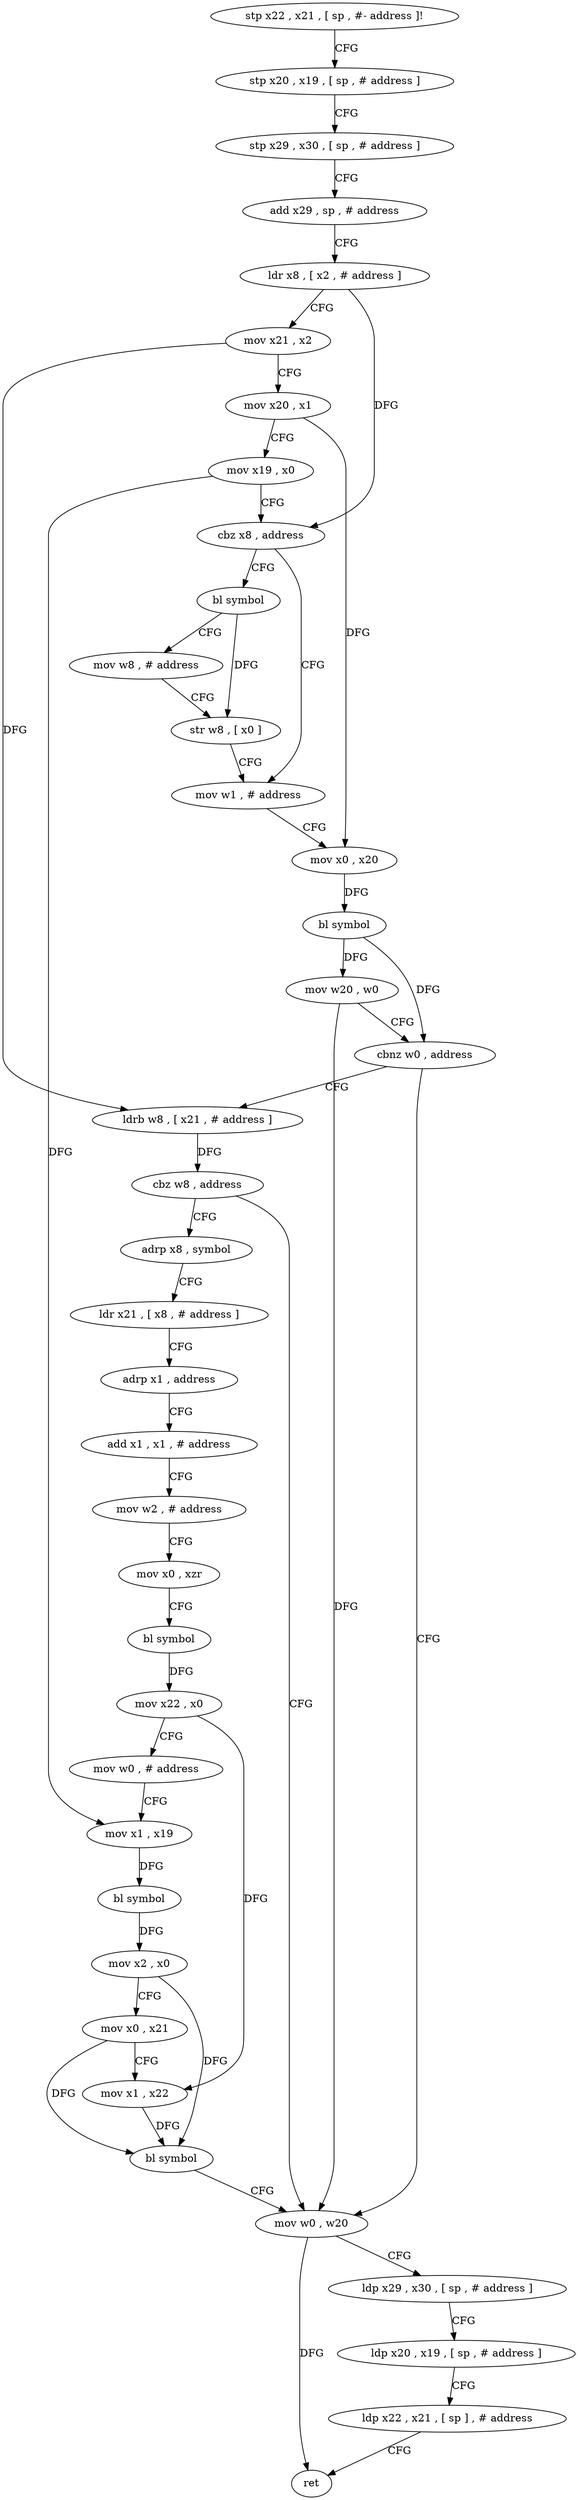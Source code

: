 digraph "func" {
"4210076" [label = "stp x22 , x21 , [ sp , #- address ]!" ]
"4210080" [label = "stp x20 , x19 , [ sp , # address ]" ]
"4210084" [label = "stp x29 , x30 , [ sp , # address ]" ]
"4210088" [label = "add x29 , sp , # address" ]
"4210092" [label = "ldr x8 , [ x2 , # address ]" ]
"4210096" [label = "mov x21 , x2" ]
"4210100" [label = "mov x20 , x1" ]
"4210104" [label = "mov x19 , x0" ]
"4210108" [label = "cbz x8 , address" ]
"4210124" [label = "mov w1 , # address" ]
"4210112" [label = "bl symbol" ]
"4210128" [label = "mov x0 , x20" ]
"4210132" [label = "bl symbol" ]
"4210136" [label = "mov w20 , w0" ]
"4210140" [label = "cbnz w0 , address" ]
"4210212" [label = "mov w0 , w20" ]
"4210144" [label = "ldrb w8 , [ x21 , # address ]" ]
"4210116" [label = "mov w8 , # address" ]
"4210120" [label = "str w8 , [ x0 ]" ]
"4210216" [label = "ldp x29 , x30 , [ sp , # address ]" ]
"4210220" [label = "ldp x20 , x19 , [ sp , # address ]" ]
"4210224" [label = "ldp x22 , x21 , [ sp ] , # address" ]
"4210228" [label = "ret" ]
"4210148" [label = "cbz w8 , address" ]
"4210152" [label = "adrp x8 , symbol" ]
"4210156" [label = "ldr x21 , [ x8 , # address ]" ]
"4210160" [label = "adrp x1 , address" ]
"4210164" [label = "add x1 , x1 , # address" ]
"4210168" [label = "mov w2 , # address" ]
"4210172" [label = "mov x0 , xzr" ]
"4210176" [label = "bl symbol" ]
"4210180" [label = "mov x22 , x0" ]
"4210184" [label = "mov w0 , # address" ]
"4210188" [label = "mov x1 , x19" ]
"4210192" [label = "bl symbol" ]
"4210196" [label = "mov x2 , x0" ]
"4210200" [label = "mov x0 , x21" ]
"4210204" [label = "mov x1 , x22" ]
"4210208" [label = "bl symbol" ]
"4210076" -> "4210080" [ label = "CFG" ]
"4210080" -> "4210084" [ label = "CFG" ]
"4210084" -> "4210088" [ label = "CFG" ]
"4210088" -> "4210092" [ label = "CFG" ]
"4210092" -> "4210096" [ label = "CFG" ]
"4210092" -> "4210108" [ label = "DFG" ]
"4210096" -> "4210100" [ label = "CFG" ]
"4210096" -> "4210144" [ label = "DFG" ]
"4210100" -> "4210104" [ label = "CFG" ]
"4210100" -> "4210128" [ label = "DFG" ]
"4210104" -> "4210108" [ label = "CFG" ]
"4210104" -> "4210188" [ label = "DFG" ]
"4210108" -> "4210124" [ label = "CFG" ]
"4210108" -> "4210112" [ label = "CFG" ]
"4210124" -> "4210128" [ label = "CFG" ]
"4210112" -> "4210116" [ label = "CFG" ]
"4210112" -> "4210120" [ label = "DFG" ]
"4210128" -> "4210132" [ label = "DFG" ]
"4210132" -> "4210136" [ label = "DFG" ]
"4210132" -> "4210140" [ label = "DFG" ]
"4210136" -> "4210140" [ label = "CFG" ]
"4210136" -> "4210212" [ label = "DFG" ]
"4210140" -> "4210212" [ label = "CFG" ]
"4210140" -> "4210144" [ label = "CFG" ]
"4210212" -> "4210216" [ label = "CFG" ]
"4210212" -> "4210228" [ label = "DFG" ]
"4210144" -> "4210148" [ label = "DFG" ]
"4210116" -> "4210120" [ label = "CFG" ]
"4210120" -> "4210124" [ label = "CFG" ]
"4210216" -> "4210220" [ label = "CFG" ]
"4210220" -> "4210224" [ label = "CFG" ]
"4210224" -> "4210228" [ label = "CFG" ]
"4210148" -> "4210212" [ label = "CFG" ]
"4210148" -> "4210152" [ label = "CFG" ]
"4210152" -> "4210156" [ label = "CFG" ]
"4210156" -> "4210160" [ label = "CFG" ]
"4210160" -> "4210164" [ label = "CFG" ]
"4210164" -> "4210168" [ label = "CFG" ]
"4210168" -> "4210172" [ label = "CFG" ]
"4210172" -> "4210176" [ label = "CFG" ]
"4210176" -> "4210180" [ label = "DFG" ]
"4210180" -> "4210184" [ label = "CFG" ]
"4210180" -> "4210204" [ label = "DFG" ]
"4210184" -> "4210188" [ label = "CFG" ]
"4210188" -> "4210192" [ label = "DFG" ]
"4210192" -> "4210196" [ label = "DFG" ]
"4210196" -> "4210200" [ label = "CFG" ]
"4210196" -> "4210208" [ label = "DFG" ]
"4210200" -> "4210204" [ label = "CFG" ]
"4210200" -> "4210208" [ label = "DFG" ]
"4210204" -> "4210208" [ label = "DFG" ]
"4210208" -> "4210212" [ label = "CFG" ]
}
